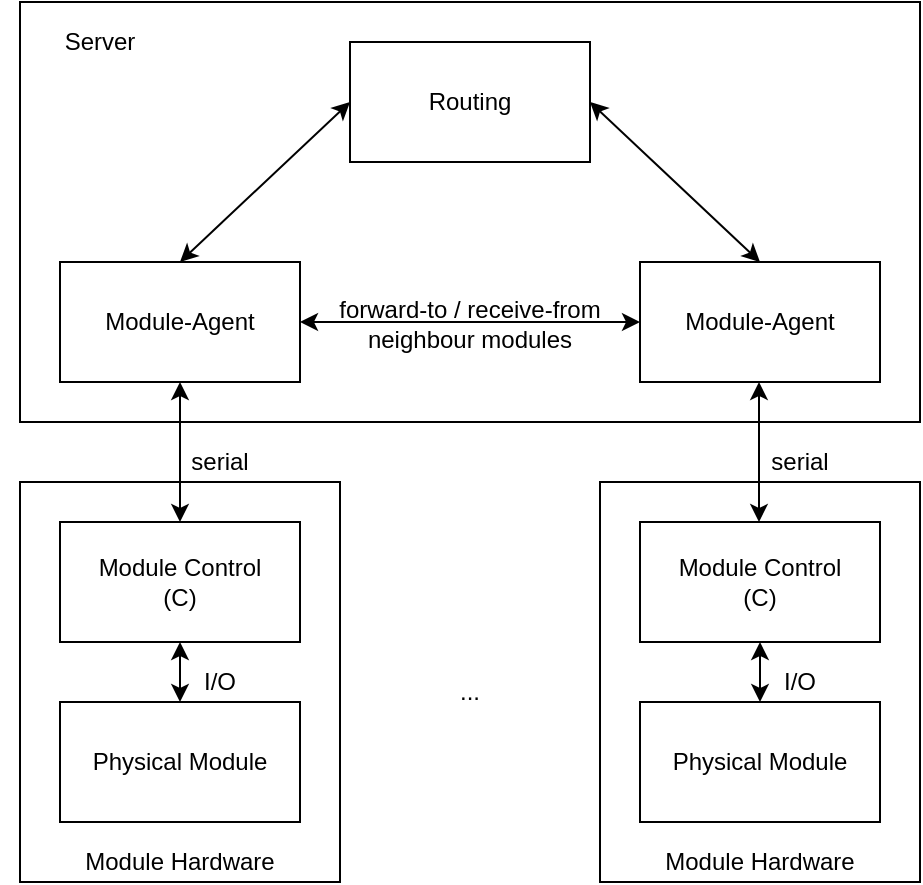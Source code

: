 <mxfile version="14.9.9" type="device" pages="2"><diagram id="2Oew-zRg-JJLmmRxTfCv" name="control_structure"><mxGraphModel dx="1422" dy="783" grid="1" gridSize="10" guides="1" tooltips="1" connect="1" arrows="1" fold="1" page="1" pageScale="1" pageWidth="850" pageHeight="1100" math="0" shadow="0"><root><mxCell id="0"/><mxCell id="1" parent="0"/><mxCell id="ohrhgCb9f_4dk60Lckx8-10" value="" style="rounded=0;whiteSpace=wrap;html=1;" vertex="1" parent="1"><mxGeometry x="460" y="250" width="160" height="200" as="geometry"/></mxCell><mxCell id="ohrhgCb9f_4dk60Lckx8-9" value="&lt;div align=&quot;center&quot;&gt;&lt;br&gt;&lt;/div&gt;" style="rounded=0;whiteSpace=wrap;html=1;align=left;" vertex="1" parent="1"><mxGeometry x="170" y="10" width="450" height="210" as="geometry"/></mxCell><mxCell id="ohrhgCb9f_4dk60Lckx8-8" value="" style="rounded=0;whiteSpace=wrap;html=1;" vertex="1" parent="1"><mxGeometry x="170" y="250" width="160" height="200" as="geometry"/></mxCell><mxCell id="ohrhgCb9f_4dk60Lckx8-1" value="Physical Module" style="rounded=0;whiteSpace=wrap;html=1;" vertex="1" parent="1"><mxGeometry x="190" y="360" width="120" height="60" as="geometry"/></mxCell><mxCell id="ohrhgCb9f_4dk60Lckx8-2" value="&lt;div&gt;Module Control&lt;br&gt;&lt;/div&gt;(C)" style="rounded=0;whiteSpace=wrap;html=1;" vertex="1" parent="1"><mxGeometry x="190" y="270" width="120" height="60" as="geometry"/></mxCell><mxCell id="ohrhgCb9f_4dk60Lckx8-3" value="Module-Agent" style="rounded=0;whiteSpace=wrap;html=1;" vertex="1" parent="1"><mxGeometry x="190" y="140" width="120" height="60" as="geometry"/></mxCell><mxCell id="ohrhgCb9f_4dk60Lckx8-4" value="&lt;div&gt;Routing&lt;/div&gt;" style="rounded=0;whiteSpace=wrap;html=1;" vertex="1" parent="1"><mxGeometry x="335" y="30" width="120" height="60" as="geometry"/></mxCell><mxCell id="ohrhgCb9f_4dk60Lckx8-5" value="Physical Module" style="rounded=0;whiteSpace=wrap;html=1;" vertex="1" parent="1"><mxGeometry x="480" y="360" width="120" height="60" as="geometry"/></mxCell><mxCell id="ohrhgCb9f_4dk60Lckx8-6" value="&lt;div&gt;Module Control&lt;br&gt;&lt;/div&gt;(C)" style="rounded=0;whiteSpace=wrap;html=1;" vertex="1" parent="1"><mxGeometry x="480" y="270" width="120" height="60" as="geometry"/></mxCell><mxCell id="ohrhgCb9f_4dk60Lckx8-7" value="Module-Agent" style="rounded=0;whiteSpace=wrap;html=1;" vertex="1" parent="1"><mxGeometry x="480" y="140" width="120" height="60" as="geometry"/></mxCell><mxCell id="ohrhgCb9f_4dk60Lckx8-11" value="" style="endArrow=classic;startArrow=classic;html=1;exitX=0.5;exitY=0;exitDx=0;exitDy=0;entryX=0.5;entryY=1;entryDx=0;entryDy=0;" edge="1" parent="1" source="ohrhgCb9f_4dk60Lckx8-2" target="ohrhgCb9f_4dk60Lckx8-3"><mxGeometry width="50" height="50" relative="1" as="geometry"><mxPoint x="400" y="270" as="sourcePoint"/><mxPoint x="450" y="220" as="targetPoint"/></mxGeometry></mxCell><mxCell id="ohrhgCb9f_4dk60Lckx8-12" value="" style="endArrow=classic;startArrow=classic;html=1;exitX=0.5;exitY=0;exitDx=0;exitDy=0;entryX=0.5;entryY=1;entryDx=0;entryDy=0;" edge="1" parent="1"><mxGeometry width="50" height="50" relative="1" as="geometry"><mxPoint x="539.5" y="270" as="sourcePoint"/><mxPoint x="539.5" y="200" as="targetPoint"/></mxGeometry></mxCell><mxCell id="ohrhgCb9f_4dk60Lckx8-13" value="Module Hardware" style="text;html=1;strokeColor=none;fillColor=none;align=center;verticalAlign=middle;whiteSpace=wrap;rounded=0;" vertex="1" parent="1"><mxGeometry x="200" y="430" width="100" height="20" as="geometry"/></mxCell><mxCell id="ohrhgCb9f_4dk60Lckx8-14" value="Module Hardware" style="text;html=1;strokeColor=none;fillColor=none;align=center;verticalAlign=middle;whiteSpace=wrap;rounded=0;" vertex="1" parent="1"><mxGeometry x="490" y="430" width="100" height="20" as="geometry"/></mxCell><mxCell id="ohrhgCb9f_4dk60Lckx8-15" value="Server" style="text;html=1;strokeColor=none;fillColor=none;align=center;verticalAlign=middle;whiteSpace=wrap;rounded=0;" vertex="1" parent="1"><mxGeometry x="160" y="20" width="100" height="20" as="geometry"/></mxCell><mxCell id="ohrhgCb9f_4dk60Lckx8-16" value="" style="endArrow=classic;startArrow=classic;html=1;entryX=1;entryY=0.5;entryDx=0;entryDy=0;exitX=0;exitY=0.5;exitDx=0;exitDy=0;" edge="1" parent="1" source="ohrhgCb9f_4dk60Lckx8-7" target="ohrhgCb9f_4dk60Lckx8-3"><mxGeometry width="50" height="50" relative="1" as="geometry"><mxPoint x="445" y="160" as="sourcePoint"/><mxPoint x="335" y="160" as="targetPoint"/></mxGeometry></mxCell><mxCell id="ohrhgCb9f_4dk60Lckx8-17" value="" style="endArrow=classic;startArrow=classic;html=1;exitX=0;exitY=0.5;exitDx=0;exitDy=0;entryX=0.5;entryY=0;entryDx=0;entryDy=0;" edge="1" parent="1" source="ohrhgCb9f_4dk60Lckx8-4" target="ohrhgCb9f_4dk60Lckx8-3"><mxGeometry width="50" height="50" relative="1" as="geometry"><mxPoint x="270" y="290" as="sourcePoint"/><mxPoint x="270" y="220" as="targetPoint"/></mxGeometry></mxCell><mxCell id="ohrhgCb9f_4dk60Lckx8-18" value="" style="endArrow=classic;startArrow=classic;html=1;exitX=1;exitY=0.5;exitDx=0;exitDy=0;entryX=0.5;entryY=0;entryDx=0;entryDy=0;" edge="1" parent="1" source="ohrhgCb9f_4dk60Lckx8-4" target="ohrhgCb9f_4dk60Lckx8-7"><mxGeometry width="50" height="50" relative="1" as="geometry"><mxPoint x="570" y="75" as="sourcePoint"/><mxPoint x="490" y="155" as="targetPoint"/></mxGeometry></mxCell><mxCell id="ohrhgCb9f_4dk60Lckx8-20" value="serial" style="text;html=1;strokeColor=none;fillColor=none;align=center;verticalAlign=middle;whiteSpace=wrap;rounded=0;" vertex="1" parent="1"><mxGeometry x="250" y="230" width="40" height="20" as="geometry"/></mxCell><mxCell id="ohrhgCb9f_4dk60Lckx8-21" value="serial" style="text;html=1;strokeColor=none;fillColor=none;align=center;verticalAlign=middle;whiteSpace=wrap;rounded=0;" vertex="1" parent="1"><mxGeometry x="540" y="230" width="40" height="20" as="geometry"/></mxCell><mxCell id="ohrhgCb9f_4dk60Lckx8-22" value="..." style="text;html=1;strokeColor=none;fillColor=none;align=center;verticalAlign=middle;whiteSpace=wrap;rounded=0;" vertex="1" parent="1"><mxGeometry x="375" y="345" width="40" height="20" as="geometry"/></mxCell><mxCell id="ohrhgCb9f_4dk60Lckx8-23" value="forward-to / receive-from neighbour modules" style="text;html=1;strokeColor=none;fillColor=none;align=center;verticalAlign=middle;whiteSpace=wrap;rounded=0;" vertex="1" parent="1"><mxGeometry x="310" y="156" width="170" height="30" as="geometry"/></mxCell><mxCell id="fVfSm0RHxmNuUwsOo6q6-1" value="" style="endArrow=classic;startArrow=classic;html=1;entryX=0.5;entryY=1;entryDx=0;entryDy=0;exitX=0.5;exitY=0;exitDx=0;exitDy=0;" edge="1" parent="1" source="ohrhgCb9f_4dk60Lckx8-1" target="ohrhgCb9f_4dk60Lckx8-2"><mxGeometry width="50" height="50" relative="1" as="geometry"><mxPoint x="400" y="180" as="sourcePoint"/><mxPoint x="450" y="130" as="targetPoint"/></mxGeometry></mxCell><mxCell id="fVfSm0RHxmNuUwsOo6q6-9" value="" style="endArrow=classic;startArrow=classic;html=1;entryX=0.5;entryY=1;entryDx=0;entryDy=0;exitX=0.5;exitY=0;exitDx=0;exitDy=0;" edge="1" parent="1" source="ohrhgCb9f_4dk60Lckx8-5" target="ohrhgCb9f_4dk60Lckx8-6"><mxGeometry width="50" height="50" relative="1" as="geometry"><mxPoint x="260" y="370" as="sourcePoint"/><mxPoint x="260" y="340" as="targetPoint"/></mxGeometry></mxCell><mxCell id="fVfSm0RHxmNuUwsOo6q6-10" value="I/O" style="text;html=1;strokeColor=none;fillColor=none;align=center;verticalAlign=middle;whiteSpace=wrap;rounded=0;" vertex="1" parent="1"><mxGeometry x="250" y="340" width="40" height="20" as="geometry"/></mxCell><mxCell id="fVfSm0RHxmNuUwsOo6q6-11" value="I/O" style="text;html=1;strokeColor=none;fillColor=none;align=center;verticalAlign=middle;whiteSpace=wrap;rounded=0;" vertex="1" parent="1"><mxGeometry x="540" y="340" width="40" height="20" as="geometry"/></mxCell></root></mxGraphModel></diagram><diagram id="iMDlf4CcvwR8zg_pvB6s" name="emulation"><mxGraphModel dx="1422" dy="783" grid="1" gridSize="10" guides="1" tooltips="1" connect="1" arrows="1" fold="1" page="1" pageScale="1" pageWidth="850" pageHeight="1100" math="0" shadow="0"><root><mxCell id="3gzYROKAm7hNnu8oO6m1-0"/><mxCell id="3gzYROKAm7hNnu8oO6m1-1" parent="3gzYROKAm7hNnu8oO6m1-0"/><mxCell id="qis9JkAMkrEEnVWRC5X3-14" value="" style="rounded=0;whiteSpace=wrap;html=1;align=left;" vertex="1" parent="3gzYROKAm7hNnu8oO6m1-1"><mxGeometry x="104.5" y="70" width="270" height="520" as="geometry"/></mxCell><mxCell id="qis9JkAMkrEEnVWRC5X3-0" value="" style="rounded=0;whiteSpace=wrap;html=1;" vertex="1" parent="3gzYROKAm7hNnu8oO6m1-1"><mxGeometry x="114.5" y="240" width="250" height="210" as="geometry"/></mxCell><mxCell id="qis9JkAMkrEEnVWRC5X3-10" value="" style="rounded=0;whiteSpace=wrap;html=1;" vertex="1" parent="3gzYROKAm7hNnu8oO6m1-1"><mxGeometry x="134.5" y="290" width="190" height="80" as="geometry"/></mxCell><mxCell id="qis9JkAMkrEEnVWRC5X3-1" value="Simulated&lt;br&gt;Physical Module" style="rounded=0;whiteSpace=wrap;html=1;" vertex="1" parent="3gzYROKAm7hNnu8oO6m1-1"><mxGeometry x="120" y="520" width="120" height="60" as="geometry"/></mxCell><mxCell id="qis9JkAMkrEEnVWRC5X3-2" value="&lt;div&gt;Module Control&lt;br&gt;&lt;/div&gt;(C)" style="rounded=0;whiteSpace=wrap;html=1;" vertex="1" parent="3gzYROKAm7hNnu8oO6m1-1"><mxGeometry x="144.5" y="300" width="120" height="60" as="geometry"/></mxCell><mxCell id="qis9JkAMkrEEnVWRC5X3-3" value="Module-Agent" style="rounded=0;whiteSpace=wrap;html=1;" vertex="1" parent="3gzYROKAm7hNnu8oO6m1-1"><mxGeometry x="120" y="100" width="120" height="60" as="geometry"/></mxCell><mxCell id="qis9JkAMkrEEnVWRC5X3-4" value="" style="endArrow=classic;startArrow=classic;html=1;" edge="1" parent="3gzYROKAm7hNnu8oO6m1-1"><mxGeometry width="50" height="50" relative="1" as="geometry"><mxPoint x="164.5" y="240" as="sourcePoint"/><mxPoint x="165" y="160" as="targetPoint"/></mxGeometry></mxCell><mxCell id="qis9JkAMkrEEnVWRC5X3-6" value="&lt;div&gt;&quot;Serial&quot;&lt;/div&gt;&lt;div&gt;Pipe Connection&lt;/div&gt;" style="text;html=1;strokeColor=none;fillColor=none;align=center;verticalAlign=middle;whiteSpace=wrap;rounded=0;" vertex="1" parent="3gzYROKAm7hNnu8oO6m1-1"><mxGeometry x="124.5" y="180" width="190" height="40" as="geometry"/></mxCell><mxCell id="qis9JkAMkrEEnVWRC5X3-7" value="" style="endArrow=classic;startArrow=classic;html=1;" edge="1" parent="3gzYROKAm7hNnu8oO6m1-1"><mxGeometry width="50" height="50" relative="1" as="geometry"><mxPoint x="164.5" y="520" as="sourcePoint"/><mxPoint x="164.5" y="470" as="targetPoint"/></mxGeometry></mxCell><mxCell id="qis9JkAMkrEEnVWRC5X3-8" value="&quot;I/O&quot;" style="text;html=1;strokeColor=none;fillColor=none;align=center;verticalAlign=middle;whiteSpace=wrap;rounded=0;" vertex="1" parent="3gzYROKAm7hNnu8oO6m1-1"><mxGeometry x="169.5" y="390" width="40" height="20" as="geometry"/></mxCell><mxCell id="qis9JkAMkrEEnVWRC5X3-9" value="Python Sub-Process" style="text;html=1;strokeColor=none;fillColor=none;align=center;verticalAlign=middle;whiteSpace=wrap;rounded=0;" vertex="1" parent="3gzYROKAm7hNnu8oO6m1-1"><mxGeometry x="120" y="250" width="140" height="40" as="geometry"/></mxCell><mxCell id="qis9JkAMkrEEnVWRC5X3-11" value="CFFI&lt;br&gt;Shared&lt;br&gt;Object" style="text;html=1;strokeColor=none;fillColor=none;align=center;verticalAlign=middle;whiteSpace=wrap;rounded=0;" vertex="1" parent="3gzYROKAm7hNnu8oO6m1-1"><mxGeometry x="249" y="300" width="91" height="60" as="geometry"/></mxCell><mxCell id="qis9JkAMkrEEnVWRC5X3-12" value="Shared Memory" style="rounded=1;whiteSpace=wrap;html=1;align=center;" vertex="1" parent="3gzYROKAm7hNnu8oO6m1-1"><mxGeometry x="134.5" y="430" width="190" height="40" as="geometry"/></mxCell><mxCell id="qis9JkAMkrEEnVWRC5X3-15" value="Python Parent Process" style="text;html=1;strokeColor=none;fillColor=none;align=center;verticalAlign=middle;whiteSpace=wrap;rounded=0;" vertex="1" parent="3gzYROKAm7hNnu8oO6m1-1"><mxGeometry x="110" y="76" width="150" height="20" as="geometry"/></mxCell><mxCell id="qis9JkAMkrEEnVWRC5X3-16" value="" style="endArrow=classic;startArrow=classic;html=1;" edge="1" parent="3gzYROKAm7hNnu8oO6m1-1"><mxGeometry width="50" height="50" relative="1" as="geometry"><mxPoint x="165" y="430" as="sourcePoint"/><mxPoint x="164.5" y="370" as="targetPoint"/></mxGeometry></mxCell></root></mxGraphModel></diagram></mxfile>